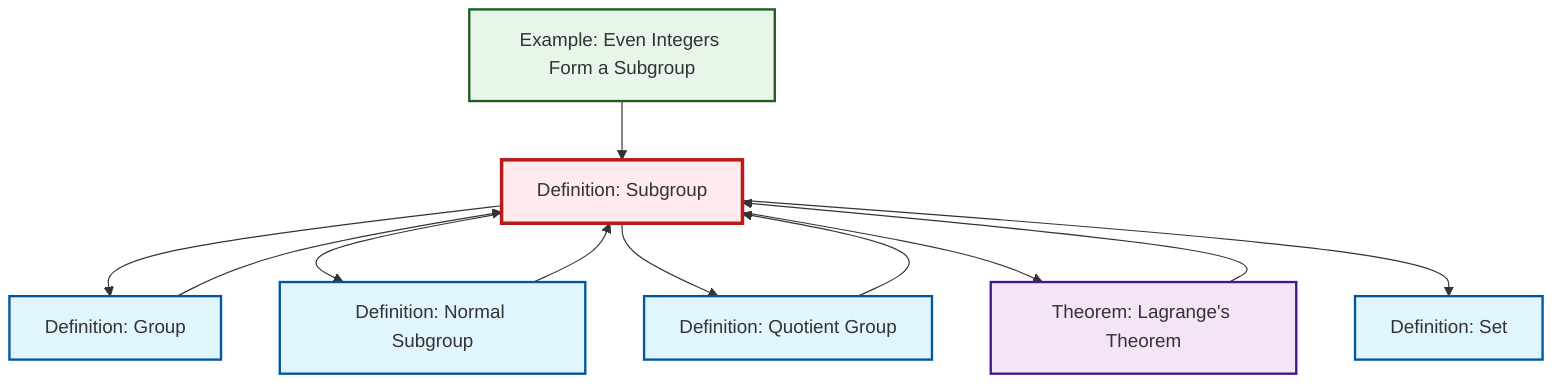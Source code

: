 graph TD
    classDef definition fill:#e1f5fe,stroke:#01579b,stroke-width:2px
    classDef theorem fill:#f3e5f5,stroke:#4a148c,stroke-width:2px
    classDef axiom fill:#fff3e0,stroke:#e65100,stroke-width:2px
    classDef example fill:#e8f5e9,stroke:#1b5e20,stroke-width:2px
    classDef current fill:#ffebee,stroke:#b71c1c,stroke-width:3px
    ex-even-integers-subgroup["Example: Even Integers Form a Subgroup"]:::example
    def-group["Definition: Group"]:::definition
    def-normal-subgroup["Definition: Normal Subgroup"]:::definition
    def-quotient-group["Definition: Quotient Group"]:::definition
    thm-lagrange["Theorem: Lagrange's Theorem"]:::theorem
    def-set["Definition: Set"]:::definition
    def-subgroup["Definition: Subgroup"]:::definition
    thm-lagrange --> def-subgroup
    def-quotient-group --> def-subgroup
    def-subgroup --> def-group
    def-subgroup --> def-normal-subgroup
    def-subgroup --> def-quotient-group
    ex-even-integers-subgroup --> def-subgroup
    def-subgroup --> thm-lagrange
    def-subgroup --> def-set
    def-normal-subgroup --> def-subgroup
    def-group --> def-subgroup
    class def-subgroup current